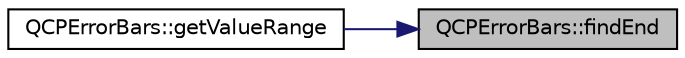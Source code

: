 digraph "QCPErrorBars::findEnd"
{
 // LATEX_PDF_SIZE
  edge [fontname="Helvetica",fontsize="10",labelfontname="Helvetica",labelfontsize="10"];
  node [fontname="Helvetica",fontsize="10",shape=record];
  rankdir="RL";
  Node1 [label="QCPErrorBars::findEnd",height=0.2,width=0.4,color="black", fillcolor="grey75", style="filled", fontcolor="black",tooltip=" "];
  Node1 -> Node2 [dir="back",color="midnightblue",fontsize="10",style="solid",fontname="Helvetica"];
  Node2 [label="QCPErrorBars::getValueRange",height=0.2,width=0.4,color="black", fillcolor="white", style="filled",URL="$classQCPErrorBars.html#ab76215a186ae4862235821e028685f26",tooltip=" "];
}
